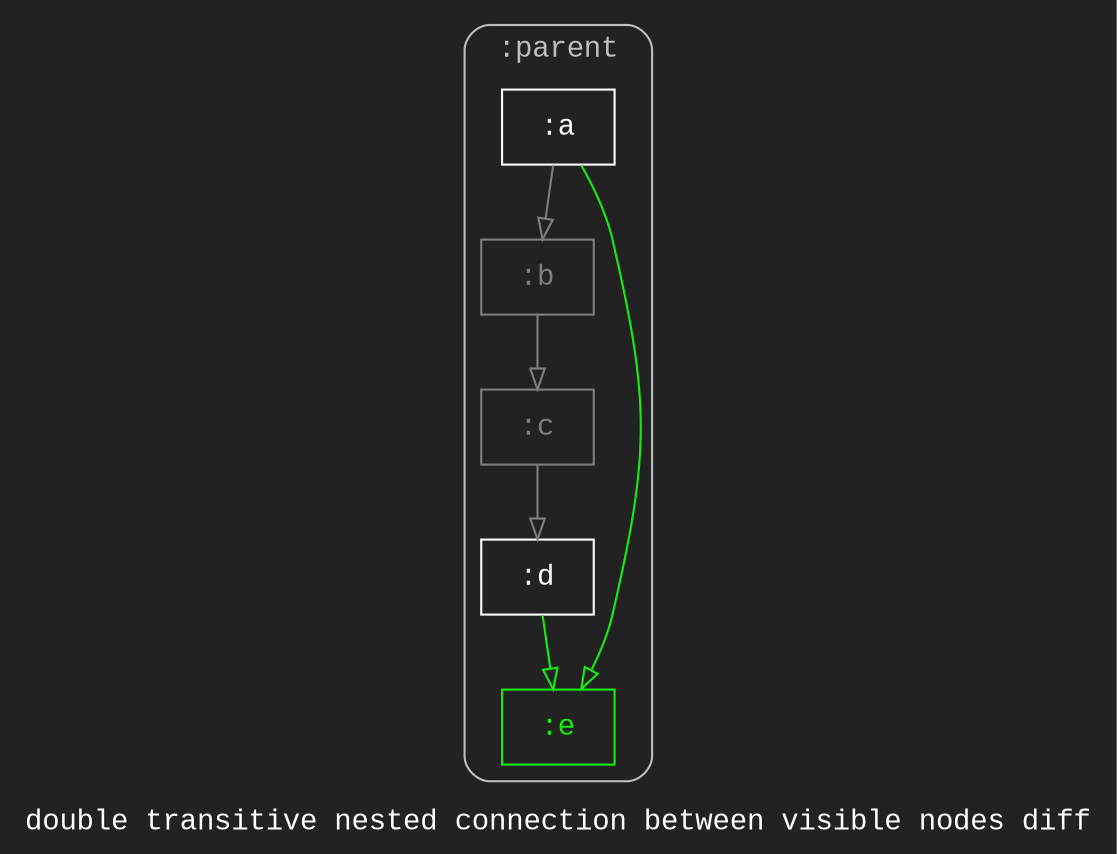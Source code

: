digraph D {
    label="double transitive nested connection between visible nodes diff";
    tooltip="double transitive nested connection between visible nodes diff";
    bgcolor="#222222";
    fontcolor="#ffffff";
    fontname="Courier New";
    
    subgraph cluster_node1 { /* :parent */
        label=":parent";
        style="rounded";
        fontname="Courier New";
        color="#bfbfbf";
        fontcolor="#bfbfbf";
        tooltip=":parent";
        
        node2 [color="#ffffff",fontcolor="#ffffff",fontname="Courier New",shape="rectangle",tooltip=":parent:a",label=":a"]
        node3 [color="#7f7f7f",fontcolor="#7f7f7f",fontname="Courier New",shape="rectangle",tooltip=":parent:b",label=":b"]
        node4 [color="#7f7f7f",fontcolor="#7f7f7f",fontname="Courier New",shape="rectangle",tooltip=":parent:c",label=":c"]
        node5 [color="#ffffff",fontcolor="#ffffff",fontname="Courier New",shape="rectangle",tooltip=":parent:d",label=":d"]
        node6 [color="#15ef10",fontcolor="#15ef10",fontname="Courier New",shape="rectangle",tooltip=":parent:e",label=":e"]
    }
    
    node2 -> node3 [arrowhead="empty",color="#7f7f7f",tooltip=":parent:a\n   ->\n:parent:b",]
    node2 -> node6 [arrowhead="empty",color="#15ef10",tooltip=":parent:a\n   ->\n:parent:e",]
    node3 -> node4 [arrowhead="empty",color="#7f7f7f",tooltip=":parent:b\n   ->\n:parent:c",]
    node4 -> node5 [arrowhead="empty",color="#7f7f7f",tooltip=":parent:c\n   ->\n:parent:d",]
    node5 -> node6 [arrowhead="empty",color="#15ef10",tooltip=":parent:d\n   ->\n:parent:e",]
}
